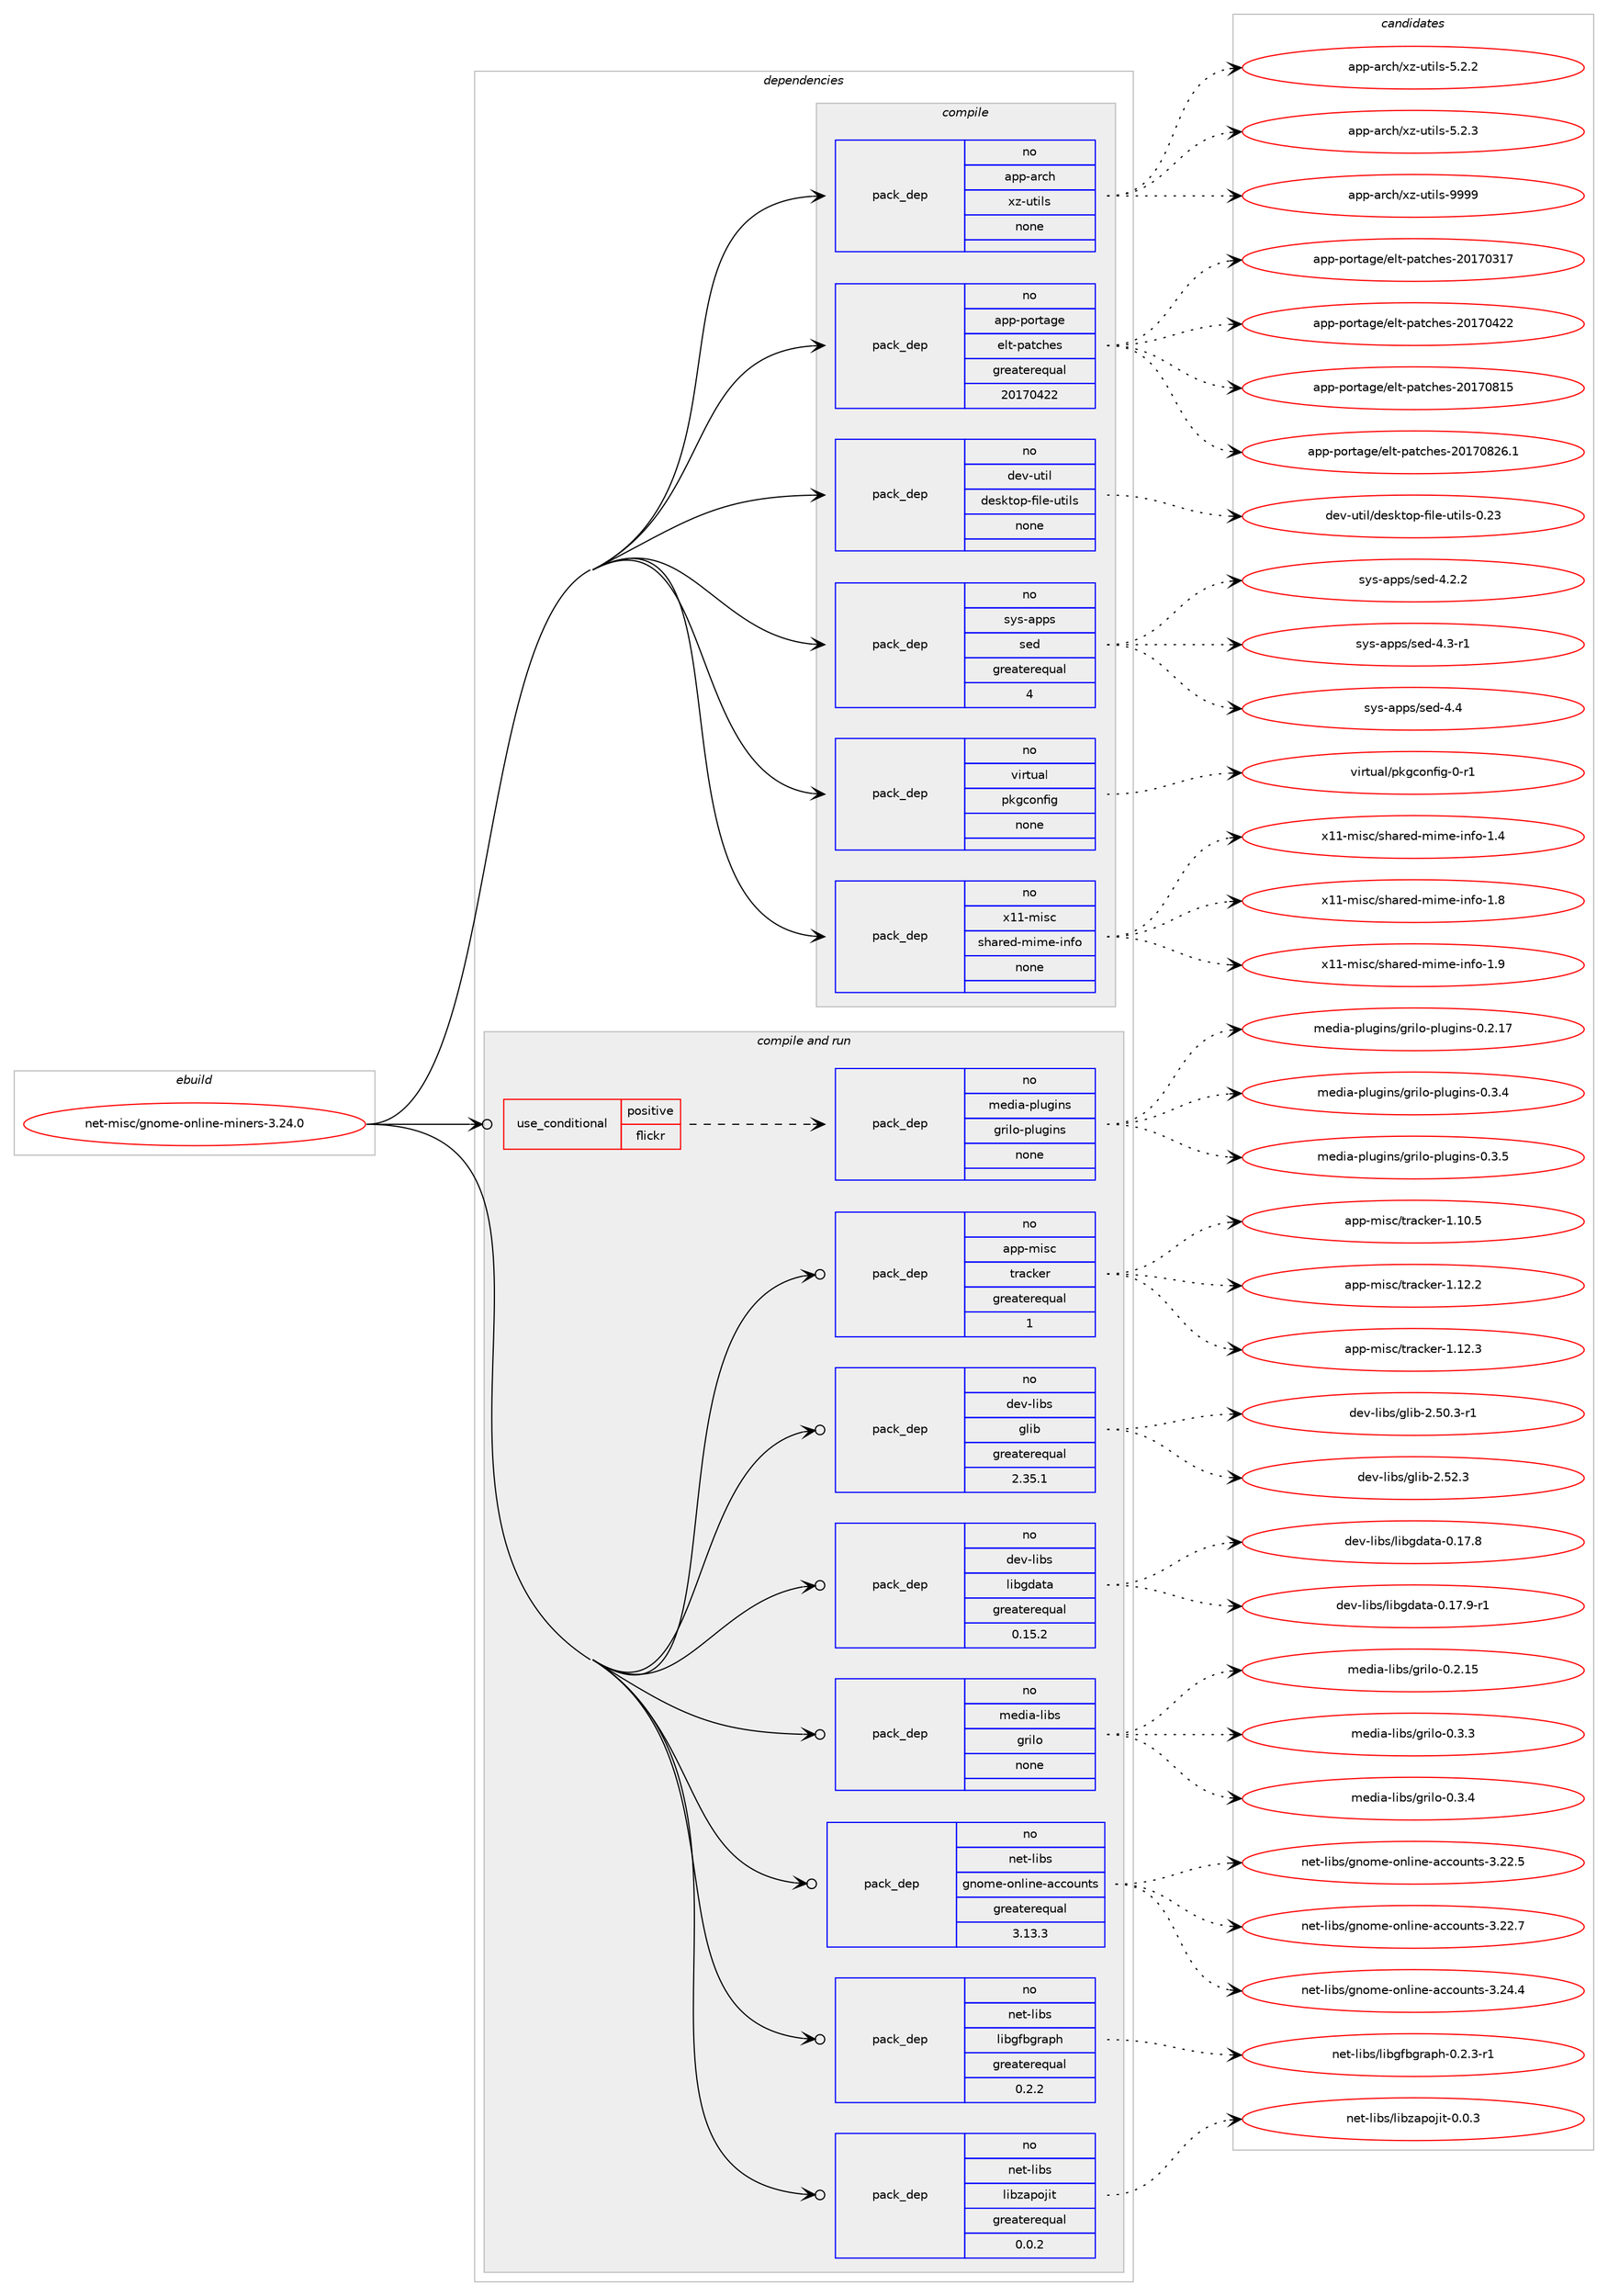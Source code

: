digraph prolog {

# *************
# Graph options
# *************

newrank=true;
concentrate=true;
compound=true;
graph [rankdir=LR,fontname=Helvetica,fontsize=10,ranksep=1.5];#, ranksep=2.5, nodesep=0.2];
edge  [arrowhead=vee];
node  [fontname=Helvetica,fontsize=10];

# **********
# The ebuild
# **********

subgraph cluster_leftcol {
color=gray;
rank=same;
label=<<i>ebuild</i>>;
id [label="net-misc/gnome-online-miners-3.24.0", color=red, width=4, href="../net-misc/gnome-online-miners-3.24.0.svg"];
}

# ****************
# The dependencies
# ****************

subgraph cluster_midcol {
color=gray;
label=<<i>dependencies</i>>;
subgraph cluster_compile {
fillcolor="#eeeeee";
style=filled;
label=<<i>compile</i>>;
subgraph pack312970 {
dependency425662 [label=<<TABLE BORDER="0" CELLBORDER="1" CELLSPACING="0" CELLPADDING="4" WIDTH="220"><TR><TD ROWSPAN="6" CELLPADDING="30">pack_dep</TD></TR><TR><TD WIDTH="110">no</TD></TR><TR><TD>app-arch</TD></TR><TR><TD>xz-utils</TD></TR><TR><TD>none</TD></TR><TR><TD></TD></TR></TABLE>>, shape=none, color=blue];
}
id:e -> dependency425662:w [weight=20,style="solid",arrowhead="vee"];
subgraph pack312971 {
dependency425663 [label=<<TABLE BORDER="0" CELLBORDER="1" CELLSPACING="0" CELLPADDING="4" WIDTH="220"><TR><TD ROWSPAN="6" CELLPADDING="30">pack_dep</TD></TR><TR><TD WIDTH="110">no</TD></TR><TR><TD>app-portage</TD></TR><TR><TD>elt-patches</TD></TR><TR><TD>greaterequal</TD></TR><TR><TD>20170422</TD></TR></TABLE>>, shape=none, color=blue];
}
id:e -> dependency425663:w [weight=20,style="solid",arrowhead="vee"];
subgraph pack312972 {
dependency425664 [label=<<TABLE BORDER="0" CELLBORDER="1" CELLSPACING="0" CELLPADDING="4" WIDTH="220"><TR><TD ROWSPAN="6" CELLPADDING="30">pack_dep</TD></TR><TR><TD WIDTH="110">no</TD></TR><TR><TD>dev-util</TD></TR><TR><TD>desktop-file-utils</TD></TR><TR><TD>none</TD></TR><TR><TD></TD></TR></TABLE>>, shape=none, color=blue];
}
id:e -> dependency425664:w [weight=20,style="solid",arrowhead="vee"];
subgraph pack312973 {
dependency425665 [label=<<TABLE BORDER="0" CELLBORDER="1" CELLSPACING="0" CELLPADDING="4" WIDTH="220"><TR><TD ROWSPAN="6" CELLPADDING="30">pack_dep</TD></TR><TR><TD WIDTH="110">no</TD></TR><TR><TD>sys-apps</TD></TR><TR><TD>sed</TD></TR><TR><TD>greaterequal</TD></TR><TR><TD>4</TD></TR></TABLE>>, shape=none, color=blue];
}
id:e -> dependency425665:w [weight=20,style="solid",arrowhead="vee"];
subgraph pack312974 {
dependency425666 [label=<<TABLE BORDER="0" CELLBORDER="1" CELLSPACING="0" CELLPADDING="4" WIDTH="220"><TR><TD ROWSPAN="6" CELLPADDING="30">pack_dep</TD></TR><TR><TD WIDTH="110">no</TD></TR><TR><TD>virtual</TD></TR><TR><TD>pkgconfig</TD></TR><TR><TD>none</TD></TR><TR><TD></TD></TR></TABLE>>, shape=none, color=blue];
}
id:e -> dependency425666:w [weight=20,style="solid",arrowhead="vee"];
subgraph pack312975 {
dependency425667 [label=<<TABLE BORDER="0" CELLBORDER="1" CELLSPACING="0" CELLPADDING="4" WIDTH="220"><TR><TD ROWSPAN="6" CELLPADDING="30">pack_dep</TD></TR><TR><TD WIDTH="110">no</TD></TR><TR><TD>x11-misc</TD></TR><TR><TD>shared-mime-info</TD></TR><TR><TD>none</TD></TR><TR><TD></TD></TR></TABLE>>, shape=none, color=blue];
}
id:e -> dependency425667:w [weight=20,style="solid",arrowhead="vee"];
}
subgraph cluster_compileandrun {
fillcolor="#eeeeee";
style=filled;
label=<<i>compile and run</i>>;
subgraph cond105499 {
dependency425668 [label=<<TABLE BORDER="0" CELLBORDER="1" CELLSPACING="0" CELLPADDING="4"><TR><TD ROWSPAN="3" CELLPADDING="10">use_conditional</TD></TR><TR><TD>positive</TD></TR><TR><TD>flickr</TD></TR></TABLE>>, shape=none, color=red];
subgraph pack312976 {
dependency425669 [label=<<TABLE BORDER="0" CELLBORDER="1" CELLSPACING="0" CELLPADDING="4" WIDTH="220"><TR><TD ROWSPAN="6" CELLPADDING="30">pack_dep</TD></TR><TR><TD WIDTH="110">no</TD></TR><TR><TD>media-plugins</TD></TR><TR><TD>grilo-plugins</TD></TR><TR><TD>none</TD></TR><TR><TD></TD></TR></TABLE>>, shape=none, color=blue];
}
dependency425668:e -> dependency425669:w [weight=20,style="dashed",arrowhead="vee"];
}
id:e -> dependency425668:w [weight=20,style="solid",arrowhead="odotvee"];
subgraph pack312977 {
dependency425670 [label=<<TABLE BORDER="0" CELLBORDER="1" CELLSPACING="0" CELLPADDING="4" WIDTH="220"><TR><TD ROWSPAN="6" CELLPADDING="30">pack_dep</TD></TR><TR><TD WIDTH="110">no</TD></TR><TR><TD>app-misc</TD></TR><TR><TD>tracker</TD></TR><TR><TD>greaterequal</TD></TR><TR><TD>1</TD></TR></TABLE>>, shape=none, color=blue];
}
id:e -> dependency425670:w [weight=20,style="solid",arrowhead="odotvee"];
subgraph pack312978 {
dependency425671 [label=<<TABLE BORDER="0" CELLBORDER="1" CELLSPACING="0" CELLPADDING="4" WIDTH="220"><TR><TD ROWSPAN="6" CELLPADDING="30">pack_dep</TD></TR><TR><TD WIDTH="110">no</TD></TR><TR><TD>dev-libs</TD></TR><TR><TD>glib</TD></TR><TR><TD>greaterequal</TD></TR><TR><TD>2.35.1</TD></TR></TABLE>>, shape=none, color=blue];
}
id:e -> dependency425671:w [weight=20,style="solid",arrowhead="odotvee"];
subgraph pack312979 {
dependency425672 [label=<<TABLE BORDER="0" CELLBORDER="1" CELLSPACING="0" CELLPADDING="4" WIDTH="220"><TR><TD ROWSPAN="6" CELLPADDING="30">pack_dep</TD></TR><TR><TD WIDTH="110">no</TD></TR><TR><TD>dev-libs</TD></TR><TR><TD>libgdata</TD></TR><TR><TD>greaterequal</TD></TR><TR><TD>0.15.2</TD></TR></TABLE>>, shape=none, color=blue];
}
id:e -> dependency425672:w [weight=20,style="solid",arrowhead="odotvee"];
subgraph pack312980 {
dependency425673 [label=<<TABLE BORDER="0" CELLBORDER="1" CELLSPACING="0" CELLPADDING="4" WIDTH="220"><TR><TD ROWSPAN="6" CELLPADDING="30">pack_dep</TD></TR><TR><TD WIDTH="110">no</TD></TR><TR><TD>media-libs</TD></TR><TR><TD>grilo</TD></TR><TR><TD>none</TD></TR><TR><TD></TD></TR></TABLE>>, shape=none, color=blue];
}
id:e -> dependency425673:w [weight=20,style="solid",arrowhead="odotvee"];
subgraph pack312981 {
dependency425674 [label=<<TABLE BORDER="0" CELLBORDER="1" CELLSPACING="0" CELLPADDING="4" WIDTH="220"><TR><TD ROWSPAN="6" CELLPADDING="30">pack_dep</TD></TR><TR><TD WIDTH="110">no</TD></TR><TR><TD>net-libs</TD></TR><TR><TD>gnome-online-accounts</TD></TR><TR><TD>greaterequal</TD></TR><TR><TD>3.13.3</TD></TR></TABLE>>, shape=none, color=blue];
}
id:e -> dependency425674:w [weight=20,style="solid",arrowhead="odotvee"];
subgraph pack312982 {
dependency425675 [label=<<TABLE BORDER="0" CELLBORDER="1" CELLSPACING="0" CELLPADDING="4" WIDTH="220"><TR><TD ROWSPAN="6" CELLPADDING="30">pack_dep</TD></TR><TR><TD WIDTH="110">no</TD></TR><TR><TD>net-libs</TD></TR><TR><TD>libgfbgraph</TD></TR><TR><TD>greaterequal</TD></TR><TR><TD>0.2.2</TD></TR></TABLE>>, shape=none, color=blue];
}
id:e -> dependency425675:w [weight=20,style="solid",arrowhead="odotvee"];
subgraph pack312983 {
dependency425676 [label=<<TABLE BORDER="0" CELLBORDER="1" CELLSPACING="0" CELLPADDING="4" WIDTH="220"><TR><TD ROWSPAN="6" CELLPADDING="30">pack_dep</TD></TR><TR><TD WIDTH="110">no</TD></TR><TR><TD>net-libs</TD></TR><TR><TD>libzapojit</TD></TR><TR><TD>greaterequal</TD></TR><TR><TD>0.0.2</TD></TR></TABLE>>, shape=none, color=blue];
}
id:e -> dependency425676:w [weight=20,style="solid",arrowhead="odotvee"];
}
subgraph cluster_run {
fillcolor="#eeeeee";
style=filled;
label=<<i>run</i>>;
}
}

# **************
# The candidates
# **************

subgraph cluster_choices {
rank=same;
color=gray;
label=<<i>candidates</i>>;

subgraph choice312970 {
color=black;
nodesep=1;
choice971121124597114991044712012245117116105108115455346504650 [label="app-arch/xz-utils-5.2.2", color=red, width=4,href="../app-arch/xz-utils-5.2.2.svg"];
choice971121124597114991044712012245117116105108115455346504651 [label="app-arch/xz-utils-5.2.3", color=red, width=4,href="../app-arch/xz-utils-5.2.3.svg"];
choice9711211245971149910447120122451171161051081154557575757 [label="app-arch/xz-utils-9999", color=red, width=4,href="../app-arch/xz-utils-9999.svg"];
dependency425662:e -> choice971121124597114991044712012245117116105108115455346504650:w [style=dotted,weight="100"];
dependency425662:e -> choice971121124597114991044712012245117116105108115455346504651:w [style=dotted,weight="100"];
dependency425662:e -> choice9711211245971149910447120122451171161051081154557575757:w [style=dotted,weight="100"];
}
subgraph choice312971 {
color=black;
nodesep=1;
choice97112112451121111141169710310147101108116451129711699104101115455048495548514955 [label="app-portage/elt-patches-20170317", color=red, width=4,href="../app-portage/elt-patches-20170317.svg"];
choice97112112451121111141169710310147101108116451129711699104101115455048495548525050 [label="app-portage/elt-patches-20170422", color=red, width=4,href="../app-portage/elt-patches-20170422.svg"];
choice97112112451121111141169710310147101108116451129711699104101115455048495548564953 [label="app-portage/elt-patches-20170815", color=red, width=4,href="../app-portage/elt-patches-20170815.svg"];
choice971121124511211111411697103101471011081164511297116991041011154550484955485650544649 [label="app-portage/elt-patches-20170826.1", color=red, width=4,href="../app-portage/elt-patches-20170826.1.svg"];
dependency425663:e -> choice97112112451121111141169710310147101108116451129711699104101115455048495548514955:w [style=dotted,weight="100"];
dependency425663:e -> choice97112112451121111141169710310147101108116451129711699104101115455048495548525050:w [style=dotted,weight="100"];
dependency425663:e -> choice97112112451121111141169710310147101108116451129711699104101115455048495548564953:w [style=dotted,weight="100"];
dependency425663:e -> choice971121124511211111411697103101471011081164511297116991041011154550484955485650544649:w [style=dotted,weight="100"];
}
subgraph choice312972 {
color=black;
nodesep=1;
choice100101118451171161051084710010111510711611111245102105108101451171161051081154548465051 [label="dev-util/desktop-file-utils-0.23", color=red, width=4,href="../dev-util/desktop-file-utils-0.23.svg"];
dependency425664:e -> choice100101118451171161051084710010111510711611111245102105108101451171161051081154548465051:w [style=dotted,weight="100"];
}
subgraph choice312973 {
color=black;
nodesep=1;
choice115121115459711211211547115101100455246504650 [label="sys-apps/sed-4.2.2", color=red, width=4,href="../sys-apps/sed-4.2.2.svg"];
choice115121115459711211211547115101100455246514511449 [label="sys-apps/sed-4.3-r1", color=red, width=4,href="../sys-apps/sed-4.3-r1.svg"];
choice11512111545971121121154711510110045524652 [label="sys-apps/sed-4.4", color=red, width=4,href="../sys-apps/sed-4.4.svg"];
dependency425665:e -> choice115121115459711211211547115101100455246504650:w [style=dotted,weight="100"];
dependency425665:e -> choice115121115459711211211547115101100455246514511449:w [style=dotted,weight="100"];
dependency425665:e -> choice11512111545971121121154711510110045524652:w [style=dotted,weight="100"];
}
subgraph choice312974 {
color=black;
nodesep=1;
choice11810511411611797108471121071039911111010210510345484511449 [label="virtual/pkgconfig-0-r1", color=red, width=4,href="../virtual/pkgconfig-0-r1.svg"];
dependency425666:e -> choice11810511411611797108471121071039911111010210510345484511449:w [style=dotted,weight="100"];
}
subgraph choice312975 {
color=black;
nodesep=1;
choice120494945109105115994711510497114101100451091051091014510511010211145494652 [label="x11-misc/shared-mime-info-1.4", color=red, width=4,href="../x11-misc/shared-mime-info-1.4.svg"];
choice120494945109105115994711510497114101100451091051091014510511010211145494656 [label="x11-misc/shared-mime-info-1.8", color=red, width=4,href="../x11-misc/shared-mime-info-1.8.svg"];
choice120494945109105115994711510497114101100451091051091014510511010211145494657 [label="x11-misc/shared-mime-info-1.9", color=red, width=4,href="../x11-misc/shared-mime-info-1.9.svg"];
dependency425667:e -> choice120494945109105115994711510497114101100451091051091014510511010211145494652:w [style=dotted,weight="100"];
dependency425667:e -> choice120494945109105115994711510497114101100451091051091014510511010211145494656:w [style=dotted,weight="100"];
dependency425667:e -> choice120494945109105115994711510497114101100451091051091014510511010211145494657:w [style=dotted,weight="100"];
}
subgraph choice312976 {
color=black;
nodesep=1;
choice1091011001059745112108117103105110115471031141051081114511210811710310511011545484650464955 [label="media-plugins/grilo-plugins-0.2.17", color=red, width=4,href="../media-plugins/grilo-plugins-0.2.17.svg"];
choice10910110010597451121081171031051101154710311410510811145112108117103105110115454846514652 [label="media-plugins/grilo-plugins-0.3.4", color=red, width=4,href="../media-plugins/grilo-plugins-0.3.4.svg"];
choice10910110010597451121081171031051101154710311410510811145112108117103105110115454846514653 [label="media-plugins/grilo-plugins-0.3.5", color=red, width=4,href="../media-plugins/grilo-plugins-0.3.5.svg"];
dependency425669:e -> choice1091011001059745112108117103105110115471031141051081114511210811710310511011545484650464955:w [style=dotted,weight="100"];
dependency425669:e -> choice10910110010597451121081171031051101154710311410510811145112108117103105110115454846514652:w [style=dotted,weight="100"];
dependency425669:e -> choice10910110010597451121081171031051101154710311410510811145112108117103105110115454846514653:w [style=dotted,weight="100"];
}
subgraph choice312977 {
color=black;
nodesep=1;
choice97112112451091051159947116114979910710111445494649484653 [label="app-misc/tracker-1.10.5", color=red, width=4,href="../app-misc/tracker-1.10.5.svg"];
choice97112112451091051159947116114979910710111445494649504650 [label="app-misc/tracker-1.12.2", color=red, width=4,href="../app-misc/tracker-1.12.2.svg"];
choice97112112451091051159947116114979910710111445494649504651 [label="app-misc/tracker-1.12.3", color=red, width=4,href="../app-misc/tracker-1.12.3.svg"];
dependency425670:e -> choice97112112451091051159947116114979910710111445494649484653:w [style=dotted,weight="100"];
dependency425670:e -> choice97112112451091051159947116114979910710111445494649504650:w [style=dotted,weight="100"];
dependency425670:e -> choice97112112451091051159947116114979910710111445494649504651:w [style=dotted,weight="100"];
}
subgraph choice312978 {
color=black;
nodesep=1;
choice10010111845108105981154710310810598455046534846514511449 [label="dev-libs/glib-2.50.3-r1", color=red, width=4,href="../dev-libs/glib-2.50.3-r1.svg"];
choice1001011184510810598115471031081059845504653504651 [label="dev-libs/glib-2.52.3", color=red, width=4,href="../dev-libs/glib-2.52.3.svg"];
dependency425671:e -> choice10010111845108105981154710310810598455046534846514511449:w [style=dotted,weight="100"];
dependency425671:e -> choice1001011184510810598115471031081059845504653504651:w [style=dotted,weight="100"];
}
subgraph choice312979 {
color=black;
nodesep=1;
choice10010111845108105981154710810598103100971169745484649554656 [label="dev-libs/libgdata-0.17.8", color=red, width=4,href="../dev-libs/libgdata-0.17.8.svg"];
choice100101118451081059811547108105981031009711697454846495546574511449 [label="dev-libs/libgdata-0.17.9-r1", color=red, width=4,href="../dev-libs/libgdata-0.17.9-r1.svg"];
dependency425672:e -> choice10010111845108105981154710810598103100971169745484649554656:w [style=dotted,weight="100"];
dependency425672:e -> choice100101118451081059811547108105981031009711697454846495546574511449:w [style=dotted,weight="100"];
}
subgraph choice312980 {
color=black;
nodesep=1;
choice1091011001059745108105981154710311410510811145484650464953 [label="media-libs/grilo-0.2.15", color=red, width=4,href="../media-libs/grilo-0.2.15.svg"];
choice10910110010597451081059811547103114105108111454846514651 [label="media-libs/grilo-0.3.3", color=red, width=4,href="../media-libs/grilo-0.3.3.svg"];
choice10910110010597451081059811547103114105108111454846514652 [label="media-libs/grilo-0.3.4", color=red, width=4,href="../media-libs/grilo-0.3.4.svg"];
dependency425673:e -> choice1091011001059745108105981154710311410510811145484650464953:w [style=dotted,weight="100"];
dependency425673:e -> choice10910110010597451081059811547103114105108111454846514651:w [style=dotted,weight="100"];
dependency425673:e -> choice10910110010597451081059811547103114105108111454846514652:w [style=dotted,weight="100"];
}
subgraph choice312981 {
color=black;
nodesep=1;
choice110101116451081059811547103110111109101451111101081051101014597999911111711011611545514650504653 [label="net-libs/gnome-online-accounts-3.22.5", color=red, width=4,href="../net-libs/gnome-online-accounts-3.22.5.svg"];
choice110101116451081059811547103110111109101451111101081051101014597999911111711011611545514650504655 [label="net-libs/gnome-online-accounts-3.22.7", color=red, width=4,href="../net-libs/gnome-online-accounts-3.22.7.svg"];
choice110101116451081059811547103110111109101451111101081051101014597999911111711011611545514650524652 [label="net-libs/gnome-online-accounts-3.24.4", color=red, width=4,href="../net-libs/gnome-online-accounts-3.24.4.svg"];
dependency425674:e -> choice110101116451081059811547103110111109101451111101081051101014597999911111711011611545514650504653:w [style=dotted,weight="100"];
dependency425674:e -> choice110101116451081059811547103110111109101451111101081051101014597999911111711011611545514650504655:w [style=dotted,weight="100"];
dependency425674:e -> choice110101116451081059811547103110111109101451111101081051101014597999911111711011611545514650524652:w [style=dotted,weight="100"];
}
subgraph choice312982 {
color=black;
nodesep=1;
choice1101011164510810598115471081059810310298103114971121044548465046514511449 [label="net-libs/libgfbgraph-0.2.3-r1", color=red, width=4,href="../net-libs/libgfbgraph-0.2.3-r1.svg"];
dependency425675:e -> choice1101011164510810598115471081059810310298103114971121044548465046514511449:w [style=dotted,weight="100"];
}
subgraph choice312983 {
color=black;
nodesep=1;
choice1101011164510810598115471081059812297112111106105116454846484651 [label="net-libs/libzapojit-0.0.3", color=red, width=4,href="../net-libs/libzapojit-0.0.3.svg"];
dependency425676:e -> choice1101011164510810598115471081059812297112111106105116454846484651:w [style=dotted,weight="100"];
}
}

}
